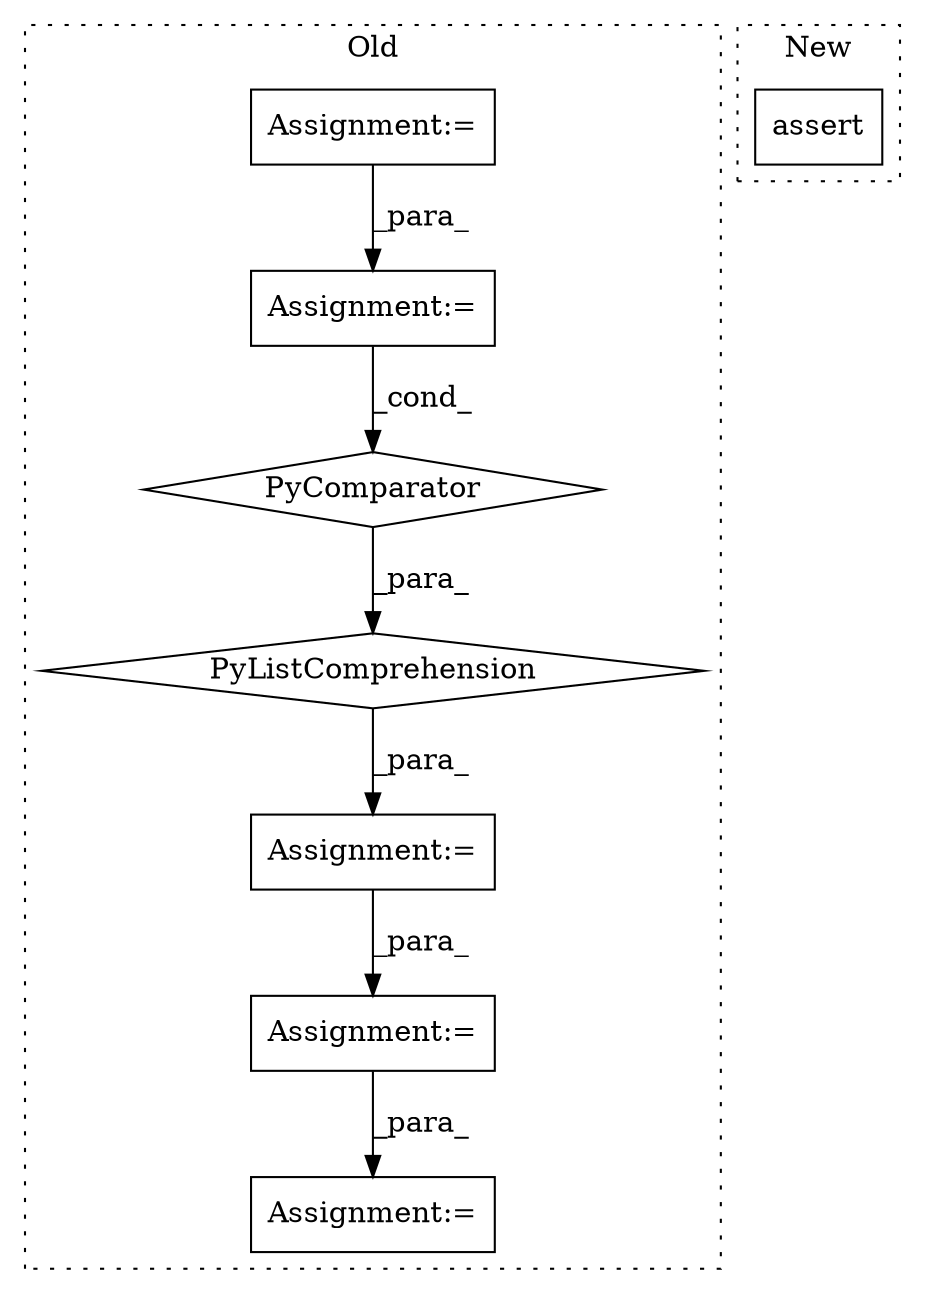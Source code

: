 digraph G {
subgraph cluster0 {
1 [label="PyListComprehension" a="109" s="5003" l="126" shape="diamond"];
3 [label="PyComparator" a="113" s="5095" l="26" shape="diamond"];
4 [label="Assignment:=" a="7" s="5095" l="26" shape="box"];
5 [label="Assignment:=" a="7" s="5292" l="26" shape="box"];
6 [label="Assignment:=" a="7" s="4936" l="1" shape="box"];
7 [label="Assignment:=" a="7" s="5338" l="18" shape="box"];
8 [label="Assignment:=" a="7" s="4985" l="18" shape="box"];
label = "Old";
style="dotted";
}
subgraph cluster1 {
2 [label="assert" a="6" s="4866" l="7" shape="box"];
label = "New";
style="dotted";
}
1 -> 8 [label="_para_"];
3 -> 1 [label="_para_"];
4 -> 3 [label="_cond_"];
5 -> 7 [label="_para_"];
6 -> 4 [label="_para_"];
8 -> 5 [label="_para_"];
}